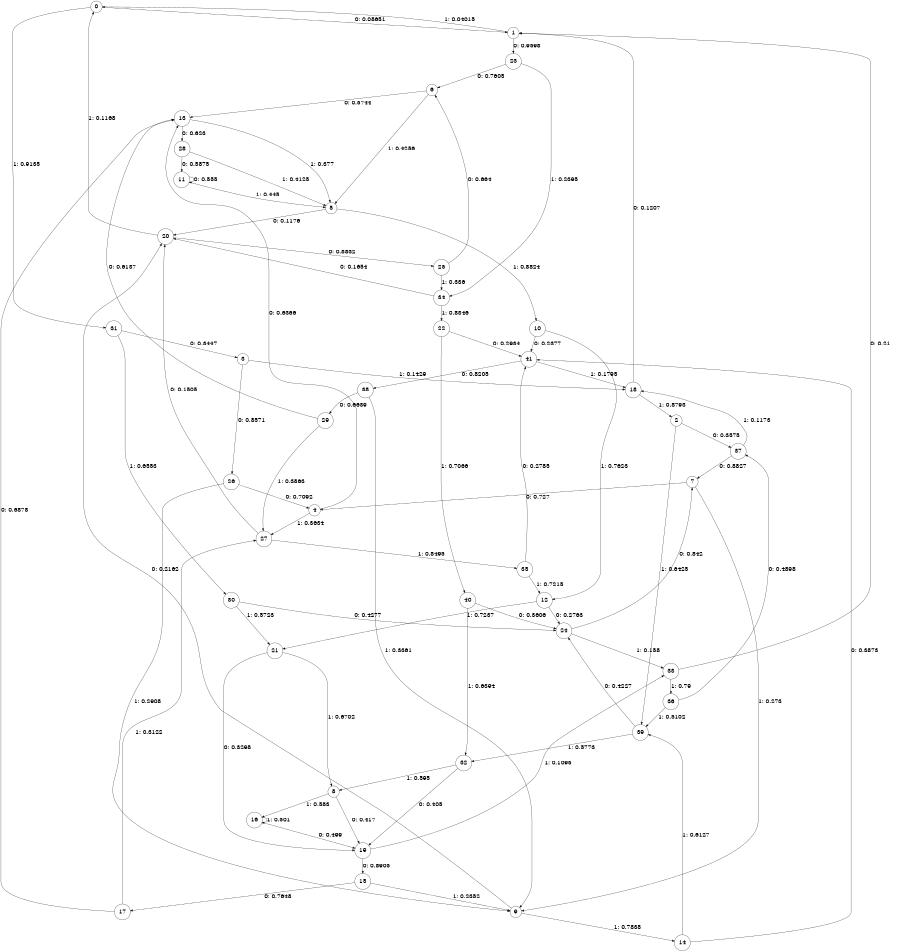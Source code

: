 digraph "ch9randomL7" {
size = "6,8.5";
ratio = "fill";
node [shape = circle];
node [fontsize = 24];
edge [fontsize = 24];
0 -> 1 [label = "0: 0.08651  "];
0 -> 31 [label = "1: 0.9135   "];
1 -> 23 [label = "0: 0.9598   "];
1 -> 0 [label = "1: 0.04015  "];
2 -> 37 [label = "0: 0.3575   "];
2 -> 39 [label = "1: 0.6425   "];
3 -> 26 [label = "0: 0.8571   "];
3 -> 18 [label = "1: 0.1429   "];
4 -> 13 [label = "0: 0.6366   "];
4 -> 27 [label = "1: 0.3634   "];
5 -> 20 [label = "0: 0.1176   "];
5 -> 10 [label = "1: 0.8824   "];
6 -> 13 [label = "0: 0.5744   "];
6 -> 5 [label = "1: 0.4256   "];
7 -> 4 [label = "0: 0.727    "];
7 -> 9 [label = "1: 0.273    "];
8 -> 19 [label = "0: 0.417    "];
8 -> 16 [label = "1: 0.583    "];
9 -> 20 [label = "0: 0.2162   "];
9 -> 14 [label = "1: 0.7838   "];
10 -> 41 [label = "0: 0.2377   "];
10 -> 12 [label = "1: 0.7623   "];
11 -> 11 [label = "0: 0.555    "];
11 -> 5 [label = "1: 0.445    "];
12 -> 24 [label = "0: 0.2763   "];
12 -> 21 [label = "1: 0.7237   "];
13 -> 28 [label = "0: 0.623    "];
13 -> 5 [label = "1: 0.377    "];
14 -> 41 [label = "0: 0.3873   "];
14 -> 39 [label = "1: 0.6127   "];
15 -> 17 [label = "0: 0.7648   "];
15 -> 9 [label = "1: 0.2352   "];
16 -> 19 [label = "0: 0.499    "];
16 -> 16 [label = "1: 0.501    "];
17 -> 13 [label = "0: 0.6878   "];
17 -> 27 [label = "1: 0.3122   "];
18 -> 1 [label = "0: 0.1207   "];
18 -> 2 [label = "1: 0.8793   "];
19 -> 15 [label = "0: 0.8905   "];
19 -> 33 [label = "1: 0.1095   "];
20 -> 25 [label = "0: 0.8832   "];
20 -> 0 [label = "1: 0.1168   "];
21 -> 19 [label = "0: 0.3298   "];
21 -> 8 [label = "1: 0.6702   "];
22 -> 41 [label = "0: 0.2934   "];
22 -> 40 [label = "1: 0.7066   "];
23 -> 6 [label = "0: 0.7605   "];
23 -> 34 [label = "1: 0.2395   "];
24 -> 7 [label = "0: 0.842    "];
24 -> 33 [label = "1: 0.158    "];
25 -> 6 [label = "0: 0.664    "];
25 -> 34 [label = "1: 0.336    "];
26 -> 4 [label = "0: 0.7092   "];
26 -> 9 [label = "1: 0.2908   "];
27 -> 20 [label = "0: 0.1505   "];
27 -> 35 [label = "1: 0.8495   "];
28 -> 11 [label = "0: 0.5875   "];
28 -> 5 [label = "1: 0.4125   "];
29 -> 13 [label = "0: 0.6137   "];
29 -> 27 [label = "1: 0.3863   "];
30 -> 24 [label = "0: 0.4277   "];
30 -> 21 [label = "1: 0.5723   "];
31 -> 3 [label = "0: 0.3447   "];
31 -> 30 [label = "1: 0.6553   "];
32 -> 19 [label = "0: 0.405    "];
32 -> 8 [label = "1: 0.595    "];
33 -> 1 [label = "0: 0.21     "];
33 -> 36 [label = "1: 0.79     "];
34 -> 20 [label = "0: 0.1654   "];
34 -> 22 [label = "1: 0.8346   "];
35 -> 41 [label = "0: 0.2785   "];
35 -> 12 [label = "1: 0.7215   "];
36 -> 37 [label = "0: 0.4898   "];
36 -> 39 [label = "1: 0.5102   "];
37 -> 7 [label = "0: 0.8827   "];
37 -> 18 [label = "1: 0.1173   "];
38 -> 29 [label = "0: 0.6639   "];
38 -> 9 [label = "1: 0.3361   "];
39 -> 24 [label = "0: 0.4227   "];
39 -> 32 [label = "1: 0.5773   "];
40 -> 24 [label = "0: 0.3606   "];
40 -> 32 [label = "1: 0.6394   "];
41 -> 38 [label = "0: 0.8205   "];
41 -> 18 [label = "1: 0.1795   "];
}